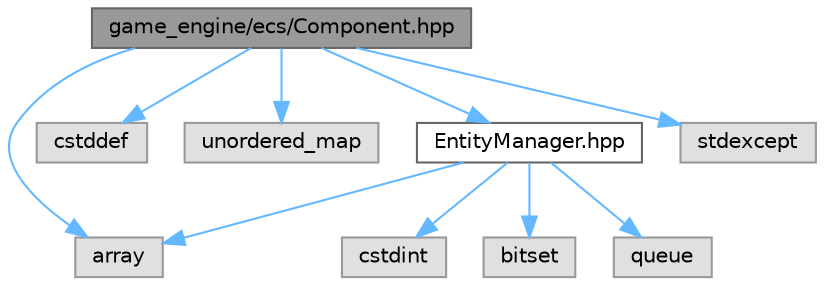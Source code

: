 digraph "game_engine/ecs/Component.hpp"
{
 // LATEX_PDF_SIZE
  bgcolor="transparent";
  edge [fontname=Helvetica,fontsize=10,labelfontname=Helvetica,labelfontsize=10];
  node [fontname=Helvetica,fontsize=10,shape=box,height=0.2,width=0.4];
  Node1 [id="Node000001",label="game_engine/ecs/Component.hpp",height=0.2,width=0.4,color="gray40", fillcolor="grey60", style="filled", fontcolor="black",tooltip=" "];
  Node1 -> Node2 [id="edge10_Node000001_Node000002",color="steelblue1",style="solid",tooltip=" "];
  Node2 [id="Node000002",label="array",height=0.2,width=0.4,color="grey60", fillcolor="#E0E0E0", style="filled",tooltip=" "];
  Node1 -> Node3 [id="edge11_Node000001_Node000003",color="steelblue1",style="solid",tooltip=" "];
  Node3 [id="Node000003",label="cstddef",height=0.2,width=0.4,color="grey60", fillcolor="#E0E0E0", style="filled",tooltip=" "];
  Node1 -> Node4 [id="edge12_Node000001_Node000004",color="steelblue1",style="solid",tooltip=" "];
  Node4 [id="Node000004",label="unordered_map",height=0.2,width=0.4,color="grey60", fillcolor="#E0E0E0", style="filled",tooltip=" "];
  Node1 -> Node5 [id="edge13_Node000001_Node000005",color="steelblue1",style="solid",tooltip=" "];
  Node5 [id="Node000005",label="EntityManager.hpp",height=0.2,width=0.4,color="grey40", fillcolor="white", style="filled",URL="$_entity_manager_8hpp.html",tooltip=" "];
  Node5 -> Node6 [id="edge14_Node000005_Node000006",color="steelblue1",style="solid",tooltip=" "];
  Node6 [id="Node000006",label="cstdint",height=0.2,width=0.4,color="grey60", fillcolor="#E0E0E0", style="filled",tooltip=" "];
  Node5 -> Node7 [id="edge15_Node000005_Node000007",color="steelblue1",style="solid",tooltip=" "];
  Node7 [id="Node000007",label="bitset",height=0.2,width=0.4,color="grey60", fillcolor="#E0E0E0", style="filled",tooltip=" "];
  Node5 -> Node8 [id="edge16_Node000005_Node000008",color="steelblue1",style="solid",tooltip=" "];
  Node8 [id="Node000008",label="queue",height=0.2,width=0.4,color="grey60", fillcolor="#E0E0E0", style="filled",tooltip=" "];
  Node5 -> Node2 [id="edge17_Node000005_Node000002",color="steelblue1",style="solid",tooltip=" "];
  Node1 -> Node9 [id="edge18_Node000001_Node000009",color="steelblue1",style="solid",tooltip=" "];
  Node9 [id="Node000009",label="stdexcept",height=0.2,width=0.4,color="grey60", fillcolor="#E0E0E0", style="filled",tooltip=" "];
}
